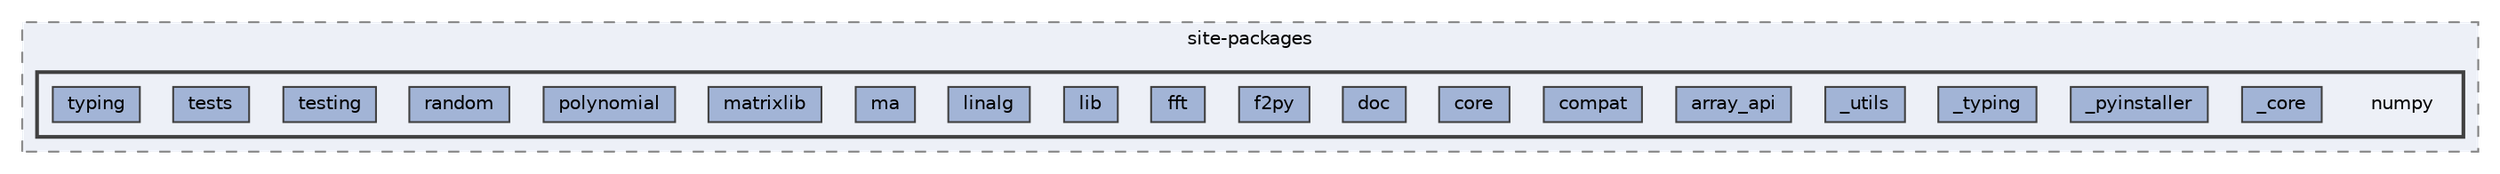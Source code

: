 digraph "/home/jam/Research/IRES-2025/dev/src/llm-scripts/testing/hypothesis-testing/hyp-env/lib/python3.12/site-packages/numpy"
{
 // LATEX_PDF_SIZE
  bgcolor="transparent";
  edge [fontname=Helvetica,fontsize=10,labelfontname=Helvetica,labelfontsize=10];
  node [fontname=Helvetica,fontsize=10,shape=box,height=0.2,width=0.4];
  compound=true
  subgraph clusterdir_ec5d4580713abd487320f8eae4ae4e88 {
    graph [ bgcolor="#edf0f7", pencolor="grey50", label="site-packages", fontname=Helvetica,fontsize=10 style="filled,dashed", URL="dir_ec5d4580713abd487320f8eae4ae4e88.html",tooltip=""]
  subgraph clusterdir_2c642f87bc556e878af6fc431ed0cc78 {
    graph [ bgcolor="#edf0f7", pencolor="grey25", label="", fontname=Helvetica,fontsize=10 style="filled,bold", URL="dir_2c642f87bc556e878af6fc431ed0cc78.html",tooltip=""]
    dir_2c642f87bc556e878af6fc431ed0cc78 [shape=plaintext, label="numpy"];
  dir_c08666418f3f33f029a6b343770df30b [label="_core", fillcolor="#a2b4d6", color="grey25", style="filled", URL="dir_c08666418f3f33f029a6b343770df30b.html",tooltip=""];
  dir_f3a59b4875dffbf61b3c3f867bb42336 [label="_pyinstaller", fillcolor="#a2b4d6", color="grey25", style="filled", URL="dir_f3a59b4875dffbf61b3c3f867bb42336.html",tooltip=""];
  dir_96c29b50ed92acd63442138e842dc5d1 [label="_typing", fillcolor="#a2b4d6", color="grey25", style="filled", URL="dir_96c29b50ed92acd63442138e842dc5d1.html",tooltip=""];
  dir_3c46925d7c9448897f7c63c0ecbe17b3 [label="_utils", fillcolor="#a2b4d6", color="grey25", style="filled", URL="dir_3c46925d7c9448897f7c63c0ecbe17b3.html",tooltip=""];
  dir_03f6464798e1724bbda0cf7a60465b85 [label="array_api", fillcolor="#a2b4d6", color="grey25", style="filled", URL="dir_03f6464798e1724bbda0cf7a60465b85.html",tooltip=""];
  dir_88e8e771f98a89c6d7216e33744bd0d2 [label="compat", fillcolor="#a2b4d6", color="grey25", style="filled", URL="dir_88e8e771f98a89c6d7216e33744bd0d2.html",tooltip=""];
  dir_f3fdbb908fbd01cc65daa910e5035276 [label="core", fillcolor="#a2b4d6", color="grey25", style="filled", URL="dir_f3fdbb908fbd01cc65daa910e5035276.html",tooltip=""];
  dir_14a01e0953bc78c515634be98e58c474 [label="doc", fillcolor="#a2b4d6", color="grey25", style="filled", URL="dir_14a01e0953bc78c515634be98e58c474.html",tooltip=""];
  dir_3c7ba8e693b9b36df95683ffb9df400b [label="f2py", fillcolor="#a2b4d6", color="grey25", style="filled", URL="dir_3c7ba8e693b9b36df95683ffb9df400b.html",tooltip=""];
  dir_c3e575b7252432769d566b3cfe6ee0e5 [label="fft", fillcolor="#a2b4d6", color="grey25", style="filled", URL="dir_c3e575b7252432769d566b3cfe6ee0e5.html",tooltip=""];
  dir_26bb1bcbffe47c2cdac8bb19331f6d27 [label="lib", fillcolor="#a2b4d6", color="grey25", style="filled", URL="dir_26bb1bcbffe47c2cdac8bb19331f6d27.html",tooltip=""];
  dir_b7f290c0b4383d561377dcbdb162c74d [label="linalg", fillcolor="#a2b4d6", color="grey25", style="filled", URL="dir_b7f290c0b4383d561377dcbdb162c74d.html",tooltip=""];
  dir_862302d344a9f5bbfd10b99904750526 [label="ma", fillcolor="#a2b4d6", color="grey25", style="filled", URL="dir_862302d344a9f5bbfd10b99904750526.html",tooltip=""];
  dir_a05df481eb13a6f907d520fd05a1941f [label="matrixlib", fillcolor="#a2b4d6", color="grey25", style="filled", URL="dir_a05df481eb13a6f907d520fd05a1941f.html",tooltip=""];
  dir_2ee122308861edec377657647b47cda9 [label="polynomial", fillcolor="#a2b4d6", color="grey25", style="filled", URL="dir_2ee122308861edec377657647b47cda9.html",tooltip=""];
  dir_408cd92ec0fe921a574305eb2382bc25 [label="random", fillcolor="#a2b4d6", color="grey25", style="filled", URL="dir_408cd92ec0fe921a574305eb2382bc25.html",tooltip=""];
  dir_50843bfaec2efddaf4ec2225d6b3ad1b [label="testing", fillcolor="#a2b4d6", color="grey25", style="filled", URL="dir_50843bfaec2efddaf4ec2225d6b3ad1b.html",tooltip=""];
  dir_e8876ec63f4d08ccbf1dafce559a7f85 [label="tests", fillcolor="#a2b4d6", color="grey25", style="filled", URL="dir_e8876ec63f4d08ccbf1dafce559a7f85.html",tooltip=""];
  dir_8310f3617307bf9eeaef225dea2ce82e [label="typing", fillcolor="#a2b4d6", color="grey25", style="filled", URL="dir_8310f3617307bf9eeaef225dea2ce82e.html",tooltip=""];
  }
  }
}
